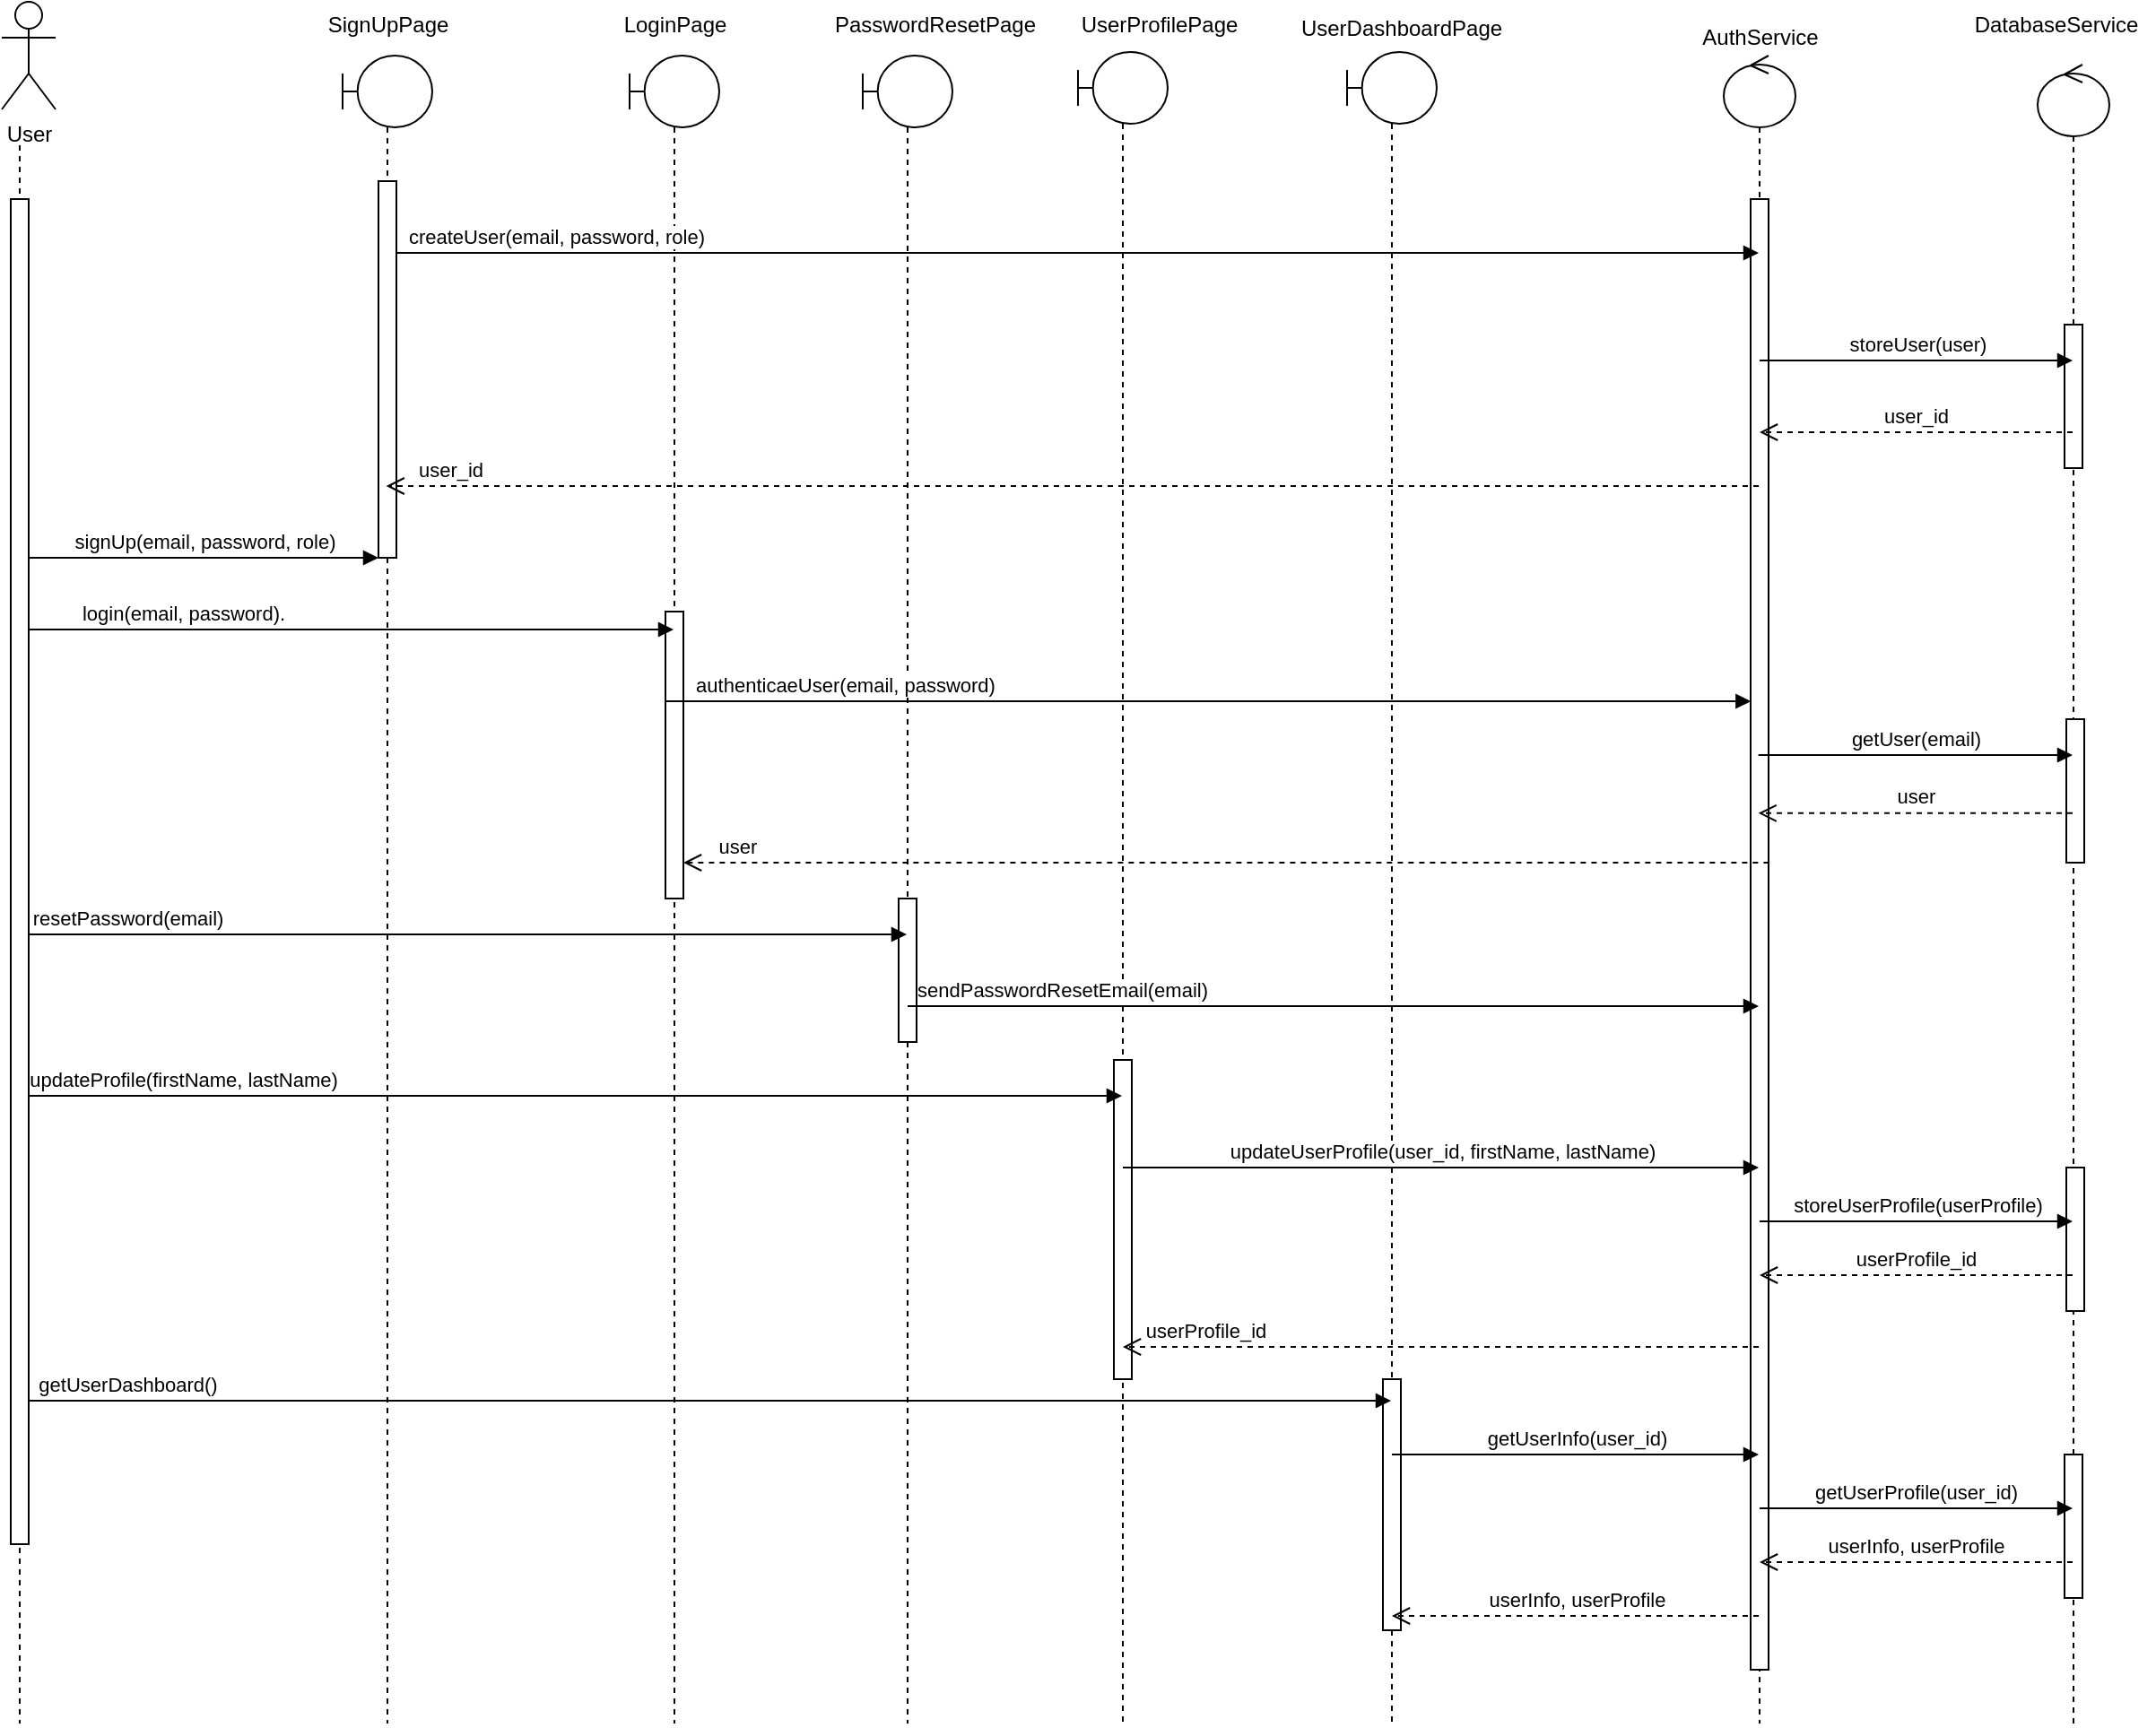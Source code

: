 <mxfile version="24.8.6">
  <diagram name="Page-1" id="CIoVsJiP_0IWS25IAeMQ">
    <mxGraphModel dx="2267" dy="961" grid="1" gridSize="10" guides="1" tooltips="1" connect="1" arrows="1" fold="1" page="1" pageScale="1" pageWidth="827" pageHeight="1169" math="0" shadow="0">
      <root>
        <mxCell id="0" />
        <mxCell id="1" parent="0" />
        <mxCell id="H68bUrjsa7aq66Y1lvfw-5" value="" style="shape=umlLifeline;perimeter=lifelinePerimeter;whiteSpace=wrap;html=1;container=1;dropTarget=0;collapsible=0;recursiveResize=0;outlineConnect=0;portConstraint=eastwest;newEdgeStyle={&quot;curved&quot;:0,&quot;rounded&quot;:0};participant=umlBoundary;" vertex="1" parent="1">
          <mxGeometry x="140" y="70" width="50" height="930" as="geometry" />
        </mxCell>
        <mxCell id="H68bUrjsa7aq66Y1lvfw-26" value="" style="html=1;points=[[0,0,0,0,5],[0,1,0,0,-5],[1,0,0,0,5],[1,1,0,0,-5]];perimeter=orthogonalPerimeter;outlineConnect=0;targetShapes=umlLifeline;portConstraint=eastwest;newEdgeStyle={&quot;curved&quot;:0,&quot;rounded&quot;:0};" vertex="1" parent="H68bUrjsa7aq66Y1lvfw-5">
          <mxGeometry x="20" y="70" width="10" height="210" as="geometry" />
        </mxCell>
        <mxCell id="H68bUrjsa7aq66Y1lvfw-6" value="" style="shape=umlLifeline;perimeter=lifelinePerimeter;whiteSpace=wrap;html=1;container=1;dropTarget=0;collapsible=0;recursiveResize=0;outlineConnect=0;portConstraint=eastwest;newEdgeStyle={&quot;curved&quot;:0,&quot;rounded&quot;:0};participant=umlBoundary;" vertex="1" parent="1">
          <mxGeometry x="300" y="70" width="50" height="930" as="geometry" />
        </mxCell>
        <mxCell id="H68bUrjsa7aq66Y1lvfw-61" value="" style="html=1;points=[[0,0,0,0,5],[0,1,0,0,-5],[1,0,0,0,5],[1,1,0,0,-5]];perimeter=orthogonalPerimeter;outlineConnect=0;targetShapes=umlLifeline;portConstraint=eastwest;newEdgeStyle={&quot;curved&quot;:0,&quot;rounded&quot;:0};" vertex="1" parent="H68bUrjsa7aq66Y1lvfw-6">
          <mxGeometry x="20" y="310" width="10" height="160" as="geometry" />
        </mxCell>
        <mxCell id="H68bUrjsa7aq66Y1lvfw-7" value="" style="shape=umlLifeline;perimeter=lifelinePerimeter;whiteSpace=wrap;html=1;container=1;dropTarget=0;collapsible=0;recursiveResize=0;outlineConnect=0;portConstraint=eastwest;newEdgeStyle={&quot;curved&quot;:0,&quot;rounded&quot;:0};participant=umlBoundary;" vertex="1" parent="1">
          <mxGeometry x="430" y="70" width="50" height="930" as="geometry" />
        </mxCell>
        <mxCell id="H68bUrjsa7aq66Y1lvfw-62" value="" style="html=1;points=[[0,0,0,0,5],[0,1,0,0,-5],[1,0,0,0,5],[1,1,0,0,-5]];perimeter=orthogonalPerimeter;outlineConnect=0;targetShapes=umlLifeline;portConstraint=eastwest;newEdgeStyle={&quot;curved&quot;:0,&quot;rounded&quot;:0};" vertex="1" parent="H68bUrjsa7aq66Y1lvfw-7">
          <mxGeometry x="20" y="470" width="10" height="80" as="geometry" />
        </mxCell>
        <mxCell id="H68bUrjsa7aq66Y1lvfw-8" value="" style="shape=umlLifeline;perimeter=lifelinePerimeter;whiteSpace=wrap;html=1;container=1;dropTarget=0;collapsible=0;recursiveResize=0;outlineConnect=0;portConstraint=eastwest;newEdgeStyle={&quot;curved&quot;:0,&quot;rounded&quot;:0};participant=umlBoundary;" vertex="1" parent="1">
          <mxGeometry x="550" y="68" width="50" height="932" as="geometry" />
        </mxCell>
        <mxCell id="H68bUrjsa7aq66Y1lvfw-63" value="" style="html=1;points=[[0,0,0,0,5],[0,1,0,0,-5],[1,0,0,0,5],[1,1,0,0,-5]];perimeter=orthogonalPerimeter;outlineConnect=0;targetShapes=umlLifeline;portConstraint=eastwest;newEdgeStyle={&quot;curved&quot;:0,&quot;rounded&quot;:0};" vertex="1" parent="H68bUrjsa7aq66Y1lvfw-8">
          <mxGeometry x="20" y="562" width="10" height="178" as="geometry" />
        </mxCell>
        <mxCell id="H68bUrjsa7aq66Y1lvfw-9" value="" style="shape=umlLifeline;perimeter=lifelinePerimeter;whiteSpace=wrap;html=1;container=1;dropTarget=0;collapsible=0;recursiveResize=0;outlineConnect=0;portConstraint=eastwest;newEdgeStyle={&quot;curved&quot;:0,&quot;rounded&quot;:0};participant=umlBoundary;" vertex="1" parent="1">
          <mxGeometry x="700" y="68" width="50" height="932" as="geometry" />
        </mxCell>
        <mxCell id="H68bUrjsa7aq66Y1lvfw-64" value="" style="html=1;points=[[0,0,0,0,5],[0,1,0,0,-5],[1,0,0,0,5],[1,1,0,0,-5]];perimeter=orthogonalPerimeter;outlineConnect=0;targetShapes=umlLifeline;portConstraint=eastwest;newEdgeStyle={&quot;curved&quot;:0,&quot;rounded&quot;:0};" vertex="1" parent="H68bUrjsa7aq66Y1lvfw-9">
          <mxGeometry x="20" y="740" width="10" height="140" as="geometry" />
        </mxCell>
        <mxCell id="H68bUrjsa7aq66Y1lvfw-21" style="edgeStyle=orthogonalEdgeStyle;rounded=0;orthogonalLoop=1;jettySize=auto;html=1;dashed=1;endArrow=none;endFill=0;" edge="1" parent="1">
          <mxGeometry relative="1" as="geometry">
            <mxPoint x="-40" y="1000" as="targetPoint" />
            <mxPoint x="-40" y="120" as="sourcePoint" />
            <Array as="points">
              <mxPoint x="-35" y="465" />
              <mxPoint x="-34" y="465" />
            </Array>
          </mxGeometry>
        </mxCell>
        <mxCell id="H68bUrjsa7aq66Y1lvfw-11" value="User&lt;div&gt;&lt;br&gt;&lt;/div&gt;" style="shape=umlActor;verticalLabelPosition=bottom;verticalAlign=top;html=1;" vertex="1" parent="1">
          <mxGeometry x="-50" y="40" width="30" height="60" as="geometry" />
        </mxCell>
        <mxCell id="H68bUrjsa7aq66Y1lvfw-14" value="" style="shape=umlLifeline;perimeter=lifelinePerimeter;whiteSpace=wrap;html=1;container=1;dropTarget=0;collapsible=0;recursiveResize=0;outlineConnect=0;portConstraint=eastwest;newEdgeStyle={&quot;curved&quot;:0,&quot;rounded&quot;:0};participant=umlControl;" vertex="1" parent="1">
          <mxGeometry x="910" y="70" width="40" height="930" as="geometry" />
        </mxCell>
        <mxCell id="H68bUrjsa7aq66Y1lvfw-65" value="" style="html=1;points=[[0,0,0,0,5],[0,1,0,0,-5],[1,0,0,0,5],[1,1,0,0,-5]];perimeter=orthogonalPerimeter;outlineConnect=0;targetShapes=umlLifeline;portConstraint=eastwest;newEdgeStyle={&quot;curved&quot;:0,&quot;rounded&quot;:0};" vertex="1" parent="H68bUrjsa7aq66Y1lvfw-14">
          <mxGeometry x="15" y="80" width="10" height="820" as="geometry" />
        </mxCell>
        <mxCell id="H68bUrjsa7aq66Y1lvfw-15" value="" style="shape=umlLifeline;perimeter=lifelinePerimeter;whiteSpace=wrap;html=1;container=1;dropTarget=0;collapsible=0;recursiveResize=0;outlineConnect=0;portConstraint=eastwest;newEdgeStyle={&quot;curved&quot;:0,&quot;rounded&quot;:0};participant=umlControl;" vertex="1" parent="1">
          <mxGeometry x="1085" y="75" width="40" height="925" as="geometry" />
        </mxCell>
        <mxCell id="H68bUrjsa7aq66Y1lvfw-66" value="" style="html=1;points=[[0,0,0,0,5],[0,1,0,0,-5],[1,0,0,0,5],[1,1,0,0,-5]];perimeter=orthogonalPerimeter;outlineConnect=0;targetShapes=umlLifeline;portConstraint=eastwest;newEdgeStyle={&quot;curved&quot;:0,&quot;rounded&quot;:0};" vertex="1" parent="H68bUrjsa7aq66Y1lvfw-15">
          <mxGeometry x="15" y="145" width="10" height="80" as="geometry" />
        </mxCell>
        <mxCell id="H68bUrjsa7aq66Y1lvfw-67" value="" style="html=1;points=[[0,0,0,0,5],[0,1,0,0,-5],[1,0,0,0,5],[1,1,0,0,-5]];perimeter=orthogonalPerimeter;outlineConnect=0;targetShapes=umlLifeline;portConstraint=eastwest;newEdgeStyle={&quot;curved&quot;:0,&quot;rounded&quot;:0};" vertex="1" parent="H68bUrjsa7aq66Y1lvfw-15">
          <mxGeometry x="16" y="365" width="10" height="80" as="geometry" />
        </mxCell>
        <mxCell id="H68bUrjsa7aq66Y1lvfw-68" value="" style="html=1;points=[[0,0,0,0,5],[0,1,0,0,-5],[1,0,0,0,5],[1,1,0,0,-5]];perimeter=orthogonalPerimeter;outlineConnect=0;targetShapes=umlLifeline;portConstraint=eastwest;newEdgeStyle={&quot;curved&quot;:0,&quot;rounded&quot;:0};" vertex="1" parent="H68bUrjsa7aq66Y1lvfw-15">
          <mxGeometry x="16" y="615" width="10" height="80" as="geometry" />
        </mxCell>
        <mxCell id="H68bUrjsa7aq66Y1lvfw-69" value="" style="html=1;points=[[0,0,0,0,5],[0,1,0,0,-5],[1,0,0,0,5],[1,1,0,0,-5]];perimeter=orthogonalPerimeter;outlineConnect=0;targetShapes=umlLifeline;portConstraint=eastwest;newEdgeStyle={&quot;curved&quot;:0,&quot;rounded&quot;:0};" vertex="1" parent="H68bUrjsa7aq66Y1lvfw-15">
          <mxGeometry x="15" y="775" width="10" height="80" as="geometry" />
        </mxCell>
        <mxCell id="H68bUrjsa7aq66Y1lvfw-27" value="SignUpPage&lt;div&gt;&lt;br&gt;&lt;/div&gt;" style="text;html=1;align=center;verticalAlign=middle;resizable=0;points=[];autosize=1;strokeColor=none;fillColor=none;" vertex="1" parent="1">
          <mxGeometry x="120" y="40" width="90" height="40" as="geometry" />
        </mxCell>
        <mxCell id="H68bUrjsa7aq66Y1lvfw-28" value="LoginPage&lt;div&gt;&lt;br&gt;&lt;/div&gt;" style="text;html=1;align=center;verticalAlign=middle;resizable=0;points=[];autosize=1;strokeColor=none;fillColor=none;" vertex="1" parent="1">
          <mxGeometry x="285" y="40" width="80" height="40" as="geometry" />
        </mxCell>
        <mxCell id="H68bUrjsa7aq66Y1lvfw-29" value="PasswordResetPage&lt;div&gt;&lt;br&gt;&lt;/div&gt;" style="text;html=1;align=center;verticalAlign=middle;resizable=0;points=[];autosize=1;strokeColor=none;fillColor=none;" vertex="1" parent="1">
          <mxGeometry x="400" y="40" width="140" height="40" as="geometry" />
        </mxCell>
        <mxCell id="H68bUrjsa7aq66Y1lvfw-30" value="UserProfilePage&lt;div&gt;&lt;br&gt;&lt;/div&gt;" style="text;html=1;align=center;verticalAlign=middle;resizable=0;points=[];autosize=1;strokeColor=none;fillColor=none;" vertex="1" parent="1">
          <mxGeometry x="540" y="40" width="110" height="40" as="geometry" />
        </mxCell>
        <mxCell id="H68bUrjsa7aq66Y1lvfw-32" value="UserDashboardPage" style="text;html=1;align=center;verticalAlign=middle;resizable=0;points=[];autosize=1;strokeColor=none;fillColor=none;" vertex="1" parent="1">
          <mxGeometry x="660" y="40" width="140" height="30" as="geometry" />
        </mxCell>
        <mxCell id="H68bUrjsa7aq66Y1lvfw-34" value="AuthService" style="text;html=1;align=center;verticalAlign=middle;resizable=0;points=[];autosize=1;strokeColor=none;fillColor=none;" vertex="1" parent="1">
          <mxGeometry x="885" y="45" width="90" height="30" as="geometry" />
        </mxCell>
        <mxCell id="H68bUrjsa7aq66Y1lvfw-35" value="DatabaseService&lt;div&gt;&lt;br&gt;&lt;/div&gt;" style="text;html=1;align=center;verticalAlign=middle;resizable=0;points=[];autosize=1;strokeColor=none;fillColor=none;" vertex="1" parent="1">
          <mxGeometry x="1040" y="40" width="110" height="40" as="geometry" />
        </mxCell>
        <mxCell id="H68bUrjsa7aq66Y1lvfw-36" value="signUp(email, password, role)" style="html=1;verticalAlign=bottom;startArrow=none;startFill=0;endArrow=block;startSize=8;curved=0;rounded=0;" edge="1" parent="1" source="H68bUrjsa7aq66Y1lvfw-60" target="H68bUrjsa7aq66Y1lvfw-26">
          <mxGeometry width="60" relative="1" as="geometry">
            <mxPoint x="-40" y="160" as="sourcePoint" />
            <mxPoint x="500" y="460" as="targetPoint" />
          </mxGeometry>
        </mxCell>
        <mxCell id="H68bUrjsa7aq66Y1lvfw-37" value="createUser(email, password, role)" style="html=1;verticalAlign=bottom;startArrow=none;startFill=0;endArrow=block;startSize=8;curved=0;rounded=0;" edge="1" parent="1" source="H68bUrjsa7aq66Y1lvfw-26" target="H68bUrjsa7aq66Y1lvfw-14">
          <mxGeometry x="-0.763" width="60" relative="1" as="geometry">
            <mxPoint x="100" y="210" as="sourcePoint" />
            <mxPoint x="280" y="250" as="targetPoint" />
            <Array as="points">
              <mxPoint x="530" y="180" />
            </Array>
            <mxPoint x="-1" as="offset" />
          </mxGeometry>
        </mxCell>
        <mxCell id="H68bUrjsa7aq66Y1lvfw-38" value="storeUser(user)" style="html=1;verticalAlign=bottom;startArrow=none;startFill=0;endArrow=block;startSize=8;curved=0;rounded=0;" edge="1" parent="1" source="H68bUrjsa7aq66Y1lvfw-14" target="H68bUrjsa7aq66Y1lvfw-15">
          <mxGeometry width="60" relative="1" as="geometry">
            <mxPoint x="620" y="330" as="sourcePoint" />
            <mxPoint x="680" y="330" as="targetPoint" />
            <Array as="points">
              <mxPoint x="1070" y="240" />
            </Array>
          </mxGeometry>
        </mxCell>
        <mxCell id="H68bUrjsa7aq66Y1lvfw-39" value="user_id" style="html=1;verticalAlign=bottom;endArrow=open;dashed=1;endSize=8;curved=0;rounded=0;" edge="1" parent="1" source="H68bUrjsa7aq66Y1lvfw-15" target="H68bUrjsa7aq66Y1lvfw-14">
          <mxGeometry relative="1" as="geometry">
            <mxPoint x="610" y="170" as="sourcePoint" />
            <mxPoint x="530" y="170" as="targetPoint" />
            <Array as="points">
              <mxPoint x="1020" y="280" />
            </Array>
          </mxGeometry>
        </mxCell>
        <mxCell id="H68bUrjsa7aq66Y1lvfw-40" value="user_id" style="html=1;verticalAlign=bottom;endArrow=open;dashed=1;endSize=8;curved=0;rounded=0;" edge="1" parent="1">
          <mxGeometry x="0.907" relative="1" as="geometry">
            <mxPoint x="929.5" y="310" as="sourcePoint" />
            <mxPoint x="164.324" y="310" as="targetPoint" />
            <mxPoint as="offset" />
          </mxGeometry>
        </mxCell>
        <mxCell id="H68bUrjsa7aq66Y1lvfw-41" value="login(email, password)." style="html=1;verticalAlign=bottom;endArrow=block;curved=0;rounded=0;" edge="1" parent="1">
          <mxGeometry x="-0.506" width="80" relative="1" as="geometry">
            <mxPoint x="-40" y="390" as="sourcePoint" />
            <mxPoint x="324.5" y="390" as="targetPoint" />
            <mxPoint x="1" as="offset" />
          </mxGeometry>
        </mxCell>
        <mxCell id="H68bUrjsa7aq66Y1lvfw-42" value="authenticaeUser(email, password)" style="html=1;verticalAlign=bottom;endArrow=block;curved=0;rounded=0;" edge="1" parent="1">
          <mxGeometry x="-0.669" width="80" relative="1" as="geometry">
            <mxPoint x="320.004" y="430" as="sourcePoint" />
            <mxPoint x="925.18" y="430" as="targetPoint" />
            <mxPoint as="offset" />
          </mxGeometry>
        </mxCell>
        <mxCell id="H68bUrjsa7aq66Y1lvfw-43" value="getUser(email)" style="html=1;verticalAlign=bottom;endArrow=block;curved=0;rounded=0;" edge="1" parent="1">
          <mxGeometry width="80" relative="1" as="geometry">
            <mxPoint x="929.324" y="460" as="sourcePoint" />
            <mxPoint x="1104.5" y="460" as="targetPoint" />
          </mxGeometry>
        </mxCell>
        <mxCell id="H68bUrjsa7aq66Y1lvfw-44" value="user" style="html=1;verticalAlign=bottom;endArrow=open;dashed=1;endSize=8;curved=0;rounded=0;" edge="1" parent="1">
          <mxGeometry relative="1" as="geometry">
            <mxPoint x="1104.5" y="492.41" as="sourcePoint" />
            <mxPoint x="929.324" y="492.41" as="targetPoint" />
          </mxGeometry>
        </mxCell>
        <mxCell id="H68bUrjsa7aq66Y1lvfw-45" value="user" style="html=1;verticalAlign=bottom;endArrow=open;dashed=1;endSize=8;curved=0;rounded=0;" edge="1" parent="1">
          <mxGeometry x="0.901" relative="1" as="geometry">
            <mxPoint x="935.18" y="520" as="sourcePoint" />
            <mxPoint x="330.004" y="520" as="targetPoint" />
            <mxPoint as="offset" />
          </mxGeometry>
        </mxCell>
        <mxCell id="H68bUrjsa7aq66Y1lvfw-46" value="resetPassword(email)" style="html=1;verticalAlign=bottom;endArrow=block;curved=0;rounded=0;" edge="1" parent="1" target="H68bUrjsa7aq66Y1lvfw-7">
          <mxGeometry x="-0.757" width="80" relative="1" as="geometry">
            <mxPoint x="-40" y="560" as="sourcePoint" />
            <mxPoint x="610" y="490" as="targetPoint" />
            <mxPoint as="offset" />
          </mxGeometry>
        </mxCell>
        <mxCell id="H68bUrjsa7aq66Y1lvfw-47" value="sendPasswordResetEmail(email)" style="html=1;verticalAlign=bottom;endArrow=block;curved=0;rounded=0;" edge="1" parent="1" source="H68bUrjsa7aq66Y1lvfw-7" target="H68bUrjsa7aq66Y1lvfw-14">
          <mxGeometry x="-0.639" width="80" relative="1" as="geometry">
            <mxPoint x="530" y="490" as="sourcePoint" />
            <mxPoint x="610" y="490" as="targetPoint" />
            <Array as="points">
              <mxPoint x="700" y="600" />
            </Array>
            <mxPoint as="offset" />
          </mxGeometry>
        </mxCell>
        <mxCell id="H68bUrjsa7aq66Y1lvfw-48" value="updateProfile(firstName, lastName)" style="html=1;verticalAlign=bottom;endArrow=block;curved=0;rounded=0;" edge="1" parent="1" target="H68bUrjsa7aq66Y1lvfw-8">
          <mxGeometry x="-0.707" width="80" relative="1" as="geometry">
            <mxPoint x="-40" y="650" as="sourcePoint" />
            <mxPoint x="610" y="590" as="targetPoint" />
            <mxPoint x="1" as="offset" />
          </mxGeometry>
        </mxCell>
        <mxCell id="H68bUrjsa7aq66Y1lvfw-49" value="updateUserProfile(user_id, firstName, lastName)" style="html=1;verticalAlign=bottom;endArrow=block;curved=0;rounded=0;" edge="1" parent="1" source="H68bUrjsa7aq66Y1lvfw-8" target="H68bUrjsa7aq66Y1lvfw-14">
          <mxGeometry width="80" relative="1" as="geometry">
            <mxPoint x="530" y="500" as="sourcePoint" />
            <mxPoint x="610" y="500" as="targetPoint" />
            <Array as="points">
              <mxPoint x="660" y="690" />
              <mxPoint x="790" y="690" />
              <mxPoint x="860" y="690" />
            </Array>
          </mxGeometry>
        </mxCell>
        <mxCell id="H68bUrjsa7aq66Y1lvfw-50" value="storeUserProfile(userProfile)" style="html=1;verticalAlign=bottom;endArrow=block;curved=0;rounded=0;" edge="1" parent="1" source="H68bUrjsa7aq66Y1lvfw-14" target="H68bUrjsa7aq66Y1lvfw-15">
          <mxGeometry width="80" relative="1" as="geometry">
            <mxPoint x="530" y="500" as="sourcePoint" />
            <mxPoint x="610" y="500" as="targetPoint" />
            <Array as="points">
              <mxPoint x="1010" y="720" />
            </Array>
          </mxGeometry>
        </mxCell>
        <mxCell id="H68bUrjsa7aq66Y1lvfw-51" value="userProfile_id" style="html=1;verticalAlign=bottom;endArrow=open;dashed=1;endSize=8;curved=0;rounded=0;" edge="1" parent="1" source="H68bUrjsa7aq66Y1lvfw-15" target="H68bUrjsa7aq66Y1lvfw-14">
          <mxGeometry relative="1" as="geometry">
            <mxPoint x="610" y="500" as="sourcePoint" />
            <mxPoint x="530" y="500" as="targetPoint" />
            <Array as="points">
              <mxPoint x="1020" y="750" />
            </Array>
          </mxGeometry>
        </mxCell>
        <mxCell id="H68bUrjsa7aq66Y1lvfw-52" value="userProfile_id" style="html=1;verticalAlign=bottom;endArrow=open;dashed=1;endSize=8;curved=0;rounded=0;" edge="1" parent="1" source="H68bUrjsa7aq66Y1lvfw-14" target="H68bUrjsa7aq66Y1lvfw-8">
          <mxGeometry x="0.743" relative="1" as="geometry">
            <mxPoint x="610" y="500" as="sourcePoint" />
            <mxPoint x="530" y="500" as="targetPoint" />
            <Array as="points">
              <mxPoint x="750" y="790" />
            </Array>
            <mxPoint as="offset" />
          </mxGeometry>
        </mxCell>
        <mxCell id="H68bUrjsa7aq66Y1lvfw-53" value="getUserDashboard()" style="html=1;verticalAlign=bottom;endArrow=block;curved=0;rounded=0;" edge="1" parent="1" target="H68bUrjsa7aq66Y1lvfw-9">
          <mxGeometry x="-0.843" width="80" relative="1" as="geometry">
            <mxPoint x="-40" y="820" as="sourcePoint" />
            <mxPoint x="574.5" y="820" as="targetPoint" />
            <Array as="points">
              <mxPoint x="260" y="820" />
            </Array>
            <mxPoint as="offset" />
          </mxGeometry>
        </mxCell>
        <mxCell id="H68bUrjsa7aq66Y1lvfw-54" value="getUserInfo(user_id)" style="html=1;verticalAlign=bottom;endArrow=block;curved=0;rounded=0;" edge="1" parent="1" source="H68bUrjsa7aq66Y1lvfw-9" target="H68bUrjsa7aq66Y1lvfw-14">
          <mxGeometry width="80" relative="1" as="geometry">
            <mxPoint x="530" y="610" as="sourcePoint" />
            <mxPoint x="610" y="610" as="targetPoint" />
            <Array as="points">
              <mxPoint x="810" y="850" />
            </Array>
          </mxGeometry>
        </mxCell>
        <mxCell id="H68bUrjsa7aq66Y1lvfw-55" value="getUserProfile(user_id)" style="html=1;verticalAlign=bottom;endArrow=block;curved=0;rounded=0;" edge="1" parent="1" source="H68bUrjsa7aq66Y1lvfw-14" target="H68bUrjsa7aq66Y1lvfw-15">
          <mxGeometry x="-0.006" width="80" relative="1" as="geometry">
            <mxPoint x="530" y="610" as="sourcePoint" />
            <mxPoint x="610" y="610" as="targetPoint" />
            <Array as="points">
              <mxPoint x="1030" y="880" />
            </Array>
            <mxPoint as="offset" />
          </mxGeometry>
        </mxCell>
        <mxCell id="H68bUrjsa7aq66Y1lvfw-56" value="userInfo, userProfile" style="html=1;verticalAlign=bottom;endArrow=open;dashed=1;endSize=8;curved=0;rounded=0;" edge="1" parent="1" source="H68bUrjsa7aq66Y1lvfw-15" target="H68bUrjsa7aq66Y1lvfw-14">
          <mxGeometry relative="1" as="geometry">
            <mxPoint x="610" y="610" as="sourcePoint" />
            <mxPoint x="530" y="610" as="targetPoint" />
            <Array as="points">
              <mxPoint x="1020" y="910" />
            </Array>
          </mxGeometry>
        </mxCell>
        <mxCell id="H68bUrjsa7aq66Y1lvfw-57" value="userInfo, userProfile" style="html=1;verticalAlign=bottom;endArrow=open;dashed=1;endSize=8;curved=0;rounded=0;" edge="1" parent="1" source="H68bUrjsa7aq66Y1lvfw-14" target="H68bUrjsa7aq66Y1lvfw-9">
          <mxGeometry x="-0.002" relative="1" as="geometry">
            <mxPoint x="610" y="610" as="sourcePoint" />
            <mxPoint x="530" y="610" as="targetPoint" />
            <Array as="points">
              <mxPoint x="810" y="940" />
            </Array>
            <mxPoint as="offset" />
          </mxGeometry>
        </mxCell>
        <mxCell id="H68bUrjsa7aq66Y1lvfw-60" value="" style="html=1;points=[[0,0,0,0,5],[0,1,0,0,-5],[1,0,0,0,5],[1,1,0,0,-5]];perimeter=orthogonalPerimeter;outlineConnect=0;targetShapes=umlLifeline;portConstraint=eastwest;newEdgeStyle={&quot;curved&quot;:0,&quot;rounded&quot;:0};" vertex="1" parent="1">
          <mxGeometry x="-45" y="150" width="10" height="750" as="geometry" />
        </mxCell>
      </root>
    </mxGraphModel>
  </diagram>
</mxfile>
